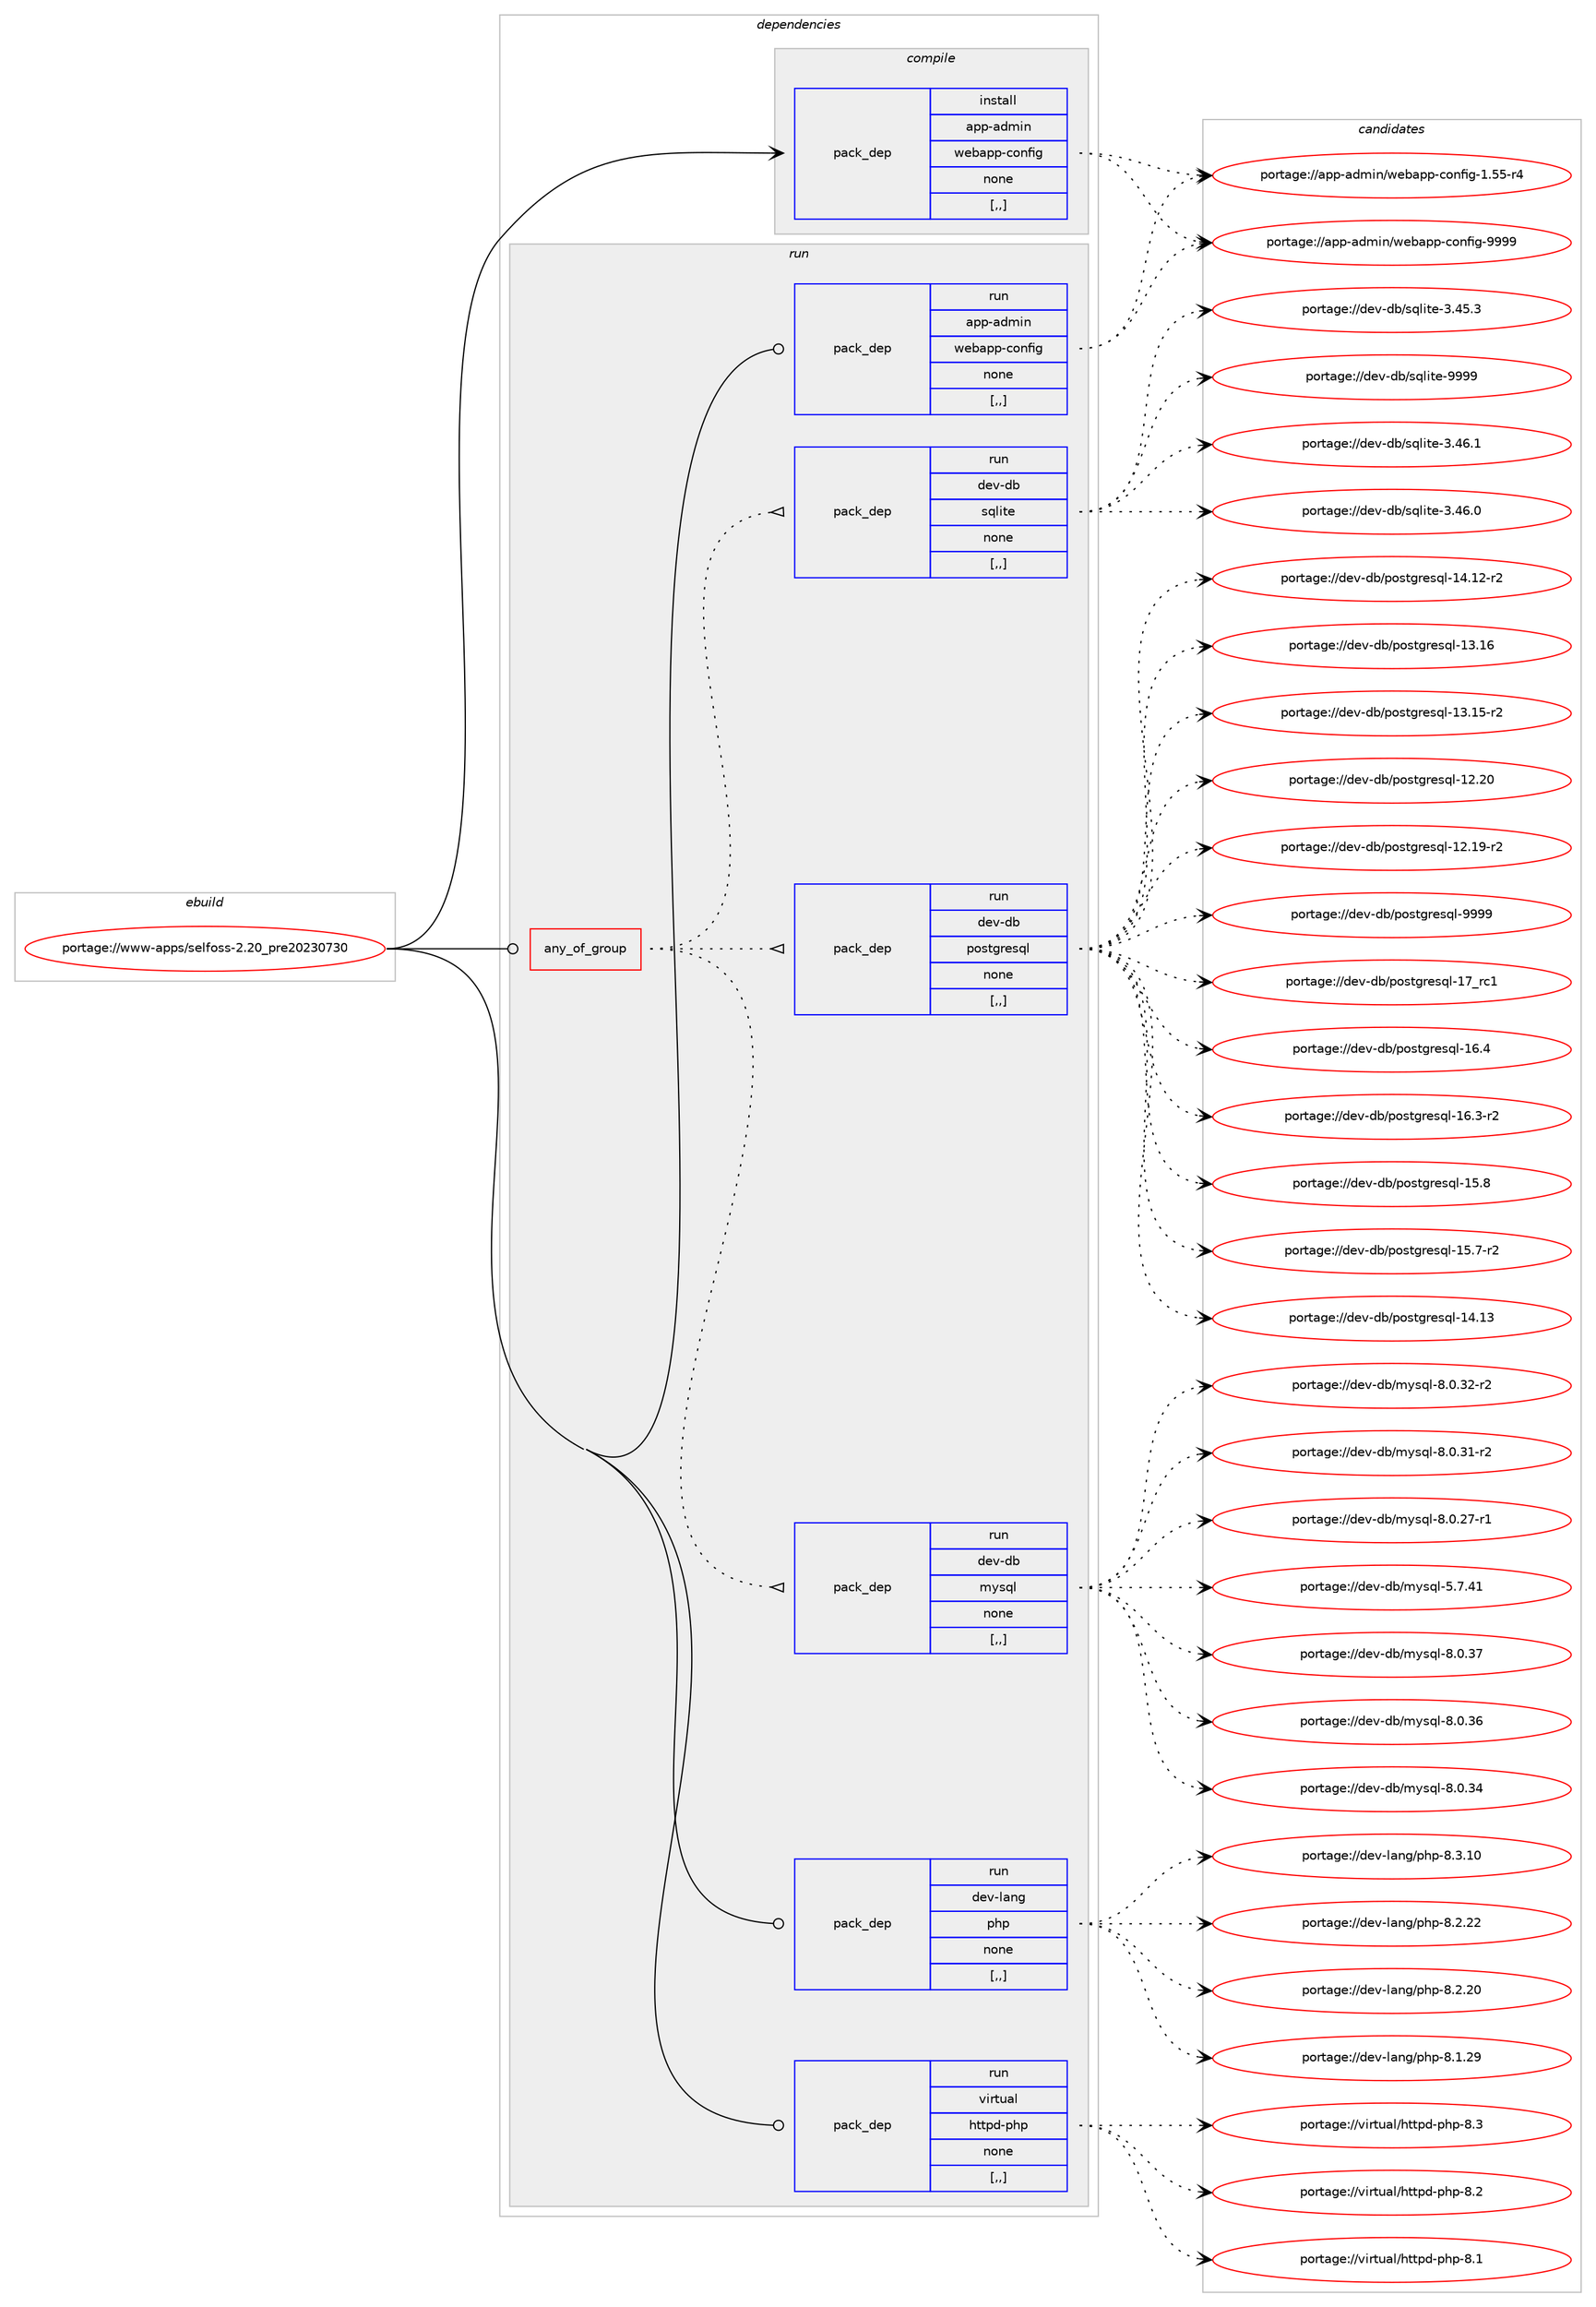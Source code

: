 digraph prolog {

# *************
# Graph options
# *************

newrank=true;
concentrate=true;
compound=true;
graph [rankdir=LR,fontname=Helvetica,fontsize=10,ranksep=1.5];#, ranksep=2.5, nodesep=0.2];
edge  [arrowhead=vee];
node  [fontname=Helvetica,fontsize=10];

# **********
# The ebuild
# **********

subgraph cluster_leftcol {
color=gray;
label=<<i>ebuild</i>>;
id [label="portage://www-apps/selfoss-2.20_pre20230730", color=red, width=4, href="../www-apps/selfoss-2.20_pre20230730.svg"];
}

# ****************
# The dependencies
# ****************

subgraph cluster_midcol {
color=gray;
label=<<i>dependencies</i>>;
subgraph cluster_compile {
fillcolor="#eeeeee";
style=filled;
label=<<i>compile</i>>;
subgraph pack698873 {
dependency959642 [label=<<TABLE BORDER="0" CELLBORDER="1" CELLSPACING="0" CELLPADDING="4" WIDTH="220"><TR><TD ROWSPAN="6" CELLPADDING="30">pack_dep</TD></TR><TR><TD WIDTH="110">install</TD></TR><TR><TD>app-admin</TD></TR><TR><TD>webapp-config</TD></TR><TR><TD>none</TD></TR><TR><TD>[,,]</TD></TR></TABLE>>, shape=none, color=blue];
}
id:e -> dependency959642:w [weight=20,style="solid",arrowhead="vee"];
}
subgraph cluster_compileandrun {
fillcolor="#eeeeee";
style=filled;
label=<<i>compile and run</i>>;
}
subgraph cluster_run {
fillcolor="#eeeeee";
style=filled;
label=<<i>run</i>>;
subgraph any6604 {
dependency959643 [label=<<TABLE BORDER="0" CELLBORDER="1" CELLSPACING="0" CELLPADDING="4"><TR><TD CELLPADDING="10">any_of_group</TD></TR></TABLE>>, shape=none, color=red];subgraph pack698874 {
dependency959644 [label=<<TABLE BORDER="0" CELLBORDER="1" CELLSPACING="0" CELLPADDING="4" WIDTH="220"><TR><TD ROWSPAN="6" CELLPADDING="30">pack_dep</TD></TR><TR><TD WIDTH="110">run</TD></TR><TR><TD>dev-db</TD></TR><TR><TD>mysql</TD></TR><TR><TD>none</TD></TR><TR><TD>[,,]</TD></TR></TABLE>>, shape=none, color=blue];
}
dependency959643:e -> dependency959644:w [weight=20,style="dotted",arrowhead="oinv"];
subgraph pack698875 {
dependency959645 [label=<<TABLE BORDER="0" CELLBORDER="1" CELLSPACING="0" CELLPADDING="4" WIDTH="220"><TR><TD ROWSPAN="6" CELLPADDING="30">pack_dep</TD></TR><TR><TD WIDTH="110">run</TD></TR><TR><TD>dev-db</TD></TR><TR><TD>postgresql</TD></TR><TR><TD>none</TD></TR><TR><TD>[,,]</TD></TR></TABLE>>, shape=none, color=blue];
}
dependency959643:e -> dependency959645:w [weight=20,style="dotted",arrowhead="oinv"];
subgraph pack698876 {
dependency959646 [label=<<TABLE BORDER="0" CELLBORDER="1" CELLSPACING="0" CELLPADDING="4" WIDTH="220"><TR><TD ROWSPAN="6" CELLPADDING="30">pack_dep</TD></TR><TR><TD WIDTH="110">run</TD></TR><TR><TD>dev-db</TD></TR><TR><TD>sqlite</TD></TR><TR><TD>none</TD></TR><TR><TD>[,,]</TD></TR></TABLE>>, shape=none, color=blue];
}
dependency959643:e -> dependency959646:w [weight=20,style="dotted",arrowhead="oinv"];
}
id:e -> dependency959643:w [weight=20,style="solid",arrowhead="odot"];
subgraph pack698877 {
dependency959647 [label=<<TABLE BORDER="0" CELLBORDER="1" CELLSPACING="0" CELLPADDING="4" WIDTH="220"><TR><TD ROWSPAN="6" CELLPADDING="30">pack_dep</TD></TR><TR><TD WIDTH="110">run</TD></TR><TR><TD>app-admin</TD></TR><TR><TD>webapp-config</TD></TR><TR><TD>none</TD></TR><TR><TD>[,,]</TD></TR></TABLE>>, shape=none, color=blue];
}
id:e -> dependency959647:w [weight=20,style="solid",arrowhead="odot"];
subgraph pack698878 {
dependency959648 [label=<<TABLE BORDER="0" CELLBORDER="1" CELLSPACING="0" CELLPADDING="4" WIDTH="220"><TR><TD ROWSPAN="6" CELLPADDING="30">pack_dep</TD></TR><TR><TD WIDTH="110">run</TD></TR><TR><TD>dev-lang</TD></TR><TR><TD>php</TD></TR><TR><TD>none</TD></TR><TR><TD>[,,]</TD></TR></TABLE>>, shape=none, color=blue];
}
id:e -> dependency959648:w [weight=20,style="solid",arrowhead="odot"];
subgraph pack698879 {
dependency959649 [label=<<TABLE BORDER="0" CELLBORDER="1" CELLSPACING="0" CELLPADDING="4" WIDTH="220"><TR><TD ROWSPAN="6" CELLPADDING="30">pack_dep</TD></TR><TR><TD WIDTH="110">run</TD></TR><TR><TD>virtual</TD></TR><TR><TD>httpd-php</TD></TR><TR><TD>none</TD></TR><TR><TD>[,,]</TD></TR></TABLE>>, shape=none, color=blue];
}
id:e -> dependency959649:w [weight=20,style="solid",arrowhead="odot"];
}
}

# **************
# The candidates
# **************

subgraph cluster_choices {
rank=same;
color=gray;
label=<<i>candidates</i>>;

subgraph choice698873 {
color=black;
nodesep=1;
choice97112112459710010910511047119101989711211245991111101021051034557575757 [label="portage://app-admin/webapp-config-9999", color=red, width=4,href="../app-admin/webapp-config-9999.svg"];
choice971121124597100109105110471191019897112112459911111010210510345494653534511452 [label="portage://app-admin/webapp-config-1.55-r4", color=red, width=4,href="../app-admin/webapp-config-1.55-r4.svg"];
dependency959642:e -> choice97112112459710010910511047119101989711211245991111101021051034557575757:w [style=dotted,weight="100"];
dependency959642:e -> choice971121124597100109105110471191019897112112459911111010210510345494653534511452:w [style=dotted,weight="100"];
}
subgraph choice698874 {
color=black;
nodesep=1;
choice10010111845100984710912111511310845564648465155 [label="portage://dev-db/mysql-8.0.37", color=red, width=4,href="../dev-db/mysql-8.0.37.svg"];
choice10010111845100984710912111511310845564648465154 [label="portage://dev-db/mysql-8.0.36", color=red, width=4,href="../dev-db/mysql-8.0.36.svg"];
choice10010111845100984710912111511310845564648465152 [label="portage://dev-db/mysql-8.0.34", color=red, width=4,href="../dev-db/mysql-8.0.34.svg"];
choice100101118451009847109121115113108455646484651504511450 [label="portage://dev-db/mysql-8.0.32-r2", color=red, width=4,href="../dev-db/mysql-8.0.32-r2.svg"];
choice100101118451009847109121115113108455646484651494511450 [label="portage://dev-db/mysql-8.0.31-r2", color=red, width=4,href="../dev-db/mysql-8.0.31-r2.svg"];
choice100101118451009847109121115113108455646484650554511449 [label="portage://dev-db/mysql-8.0.27-r1", color=red, width=4,href="../dev-db/mysql-8.0.27-r1.svg"];
choice10010111845100984710912111511310845534655465249 [label="portage://dev-db/mysql-5.7.41", color=red, width=4,href="../dev-db/mysql-5.7.41.svg"];
dependency959644:e -> choice10010111845100984710912111511310845564648465155:w [style=dotted,weight="100"];
dependency959644:e -> choice10010111845100984710912111511310845564648465154:w [style=dotted,weight="100"];
dependency959644:e -> choice10010111845100984710912111511310845564648465152:w [style=dotted,weight="100"];
dependency959644:e -> choice100101118451009847109121115113108455646484651504511450:w [style=dotted,weight="100"];
dependency959644:e -> choice100101118451009847109121115113108455646484651494511450:w [style=dotted,weight="100"];
dependency959644:e -> choice100101118451009847109121115113108455646484650554511449:w [style=dotted,weight="100"];
dependency959644:e -> choice10010111845100984710912111511310845534655465249:w [style=dotted,weight="100"];
}
subgraph choice698875 {
color=black;
nodesep=1;
choice1001011184510098471121111151161031141011151131084557575757 [label="portage://dev-db/postgresql-9999", color=red, width=4,href="../dev-db/postgresql-9999.svg"];
choice100101118451009847112111115116103114101115113108454955951149949 [label="portage://dev-db/postgresql-17_rc1", color=red, width=4,href="../dev-db/postgresql-17_rc1.svg"];
choice1001011184510098471121111151161031141011151131084549544652 [label="portage://dev-db/postgresql-16.4", color=red, width=4,href="../dev-db/postgresql-16.4.svg"];
choice10010111845100984711211111511610311410111511310845495446514511450 [label="portage://dev-db/postgresql-16.3-r2", color=red, width=4,href="../dev-db/postgresql-16.3-r2.svg"];
choice1001011184510098471121111151161031141011151131084549534656 [label="portage://dev-db/postgresql-15.8", color=red, width=4,href="../dev-db/postgresql-15.8.svg"];
choice10010111845100984711211111511610311410111511310845495346554511450 [label="portage://dev-db/postgresql-15.7-r2", color=red, width=4,href="../dev-db/postgresql-15.7-r2.svg"];
choice100101118451009847112111115116103114101115113108454952464951 [label="portage://dev-db/postgresql-14.13", color=red, width=4,href="../dev-db/postgresql-14.13.svg"];
choice1001011184510098471121111151161031141011151131084549524649504511450 [label="portage://dev-db/postgresql-14.12-r2", color=red, width=4,href="../dev-db/postgresql-14.12-r2.svg"];
choice100101118451009847112111115116103114101115113108454951464954 [label="portage://dev-db/postgresql-13.16", color=red, width=4,href="../dev-db/postgresql-13.16.svg"];
choice1001011184510098471121111151161031141011151131084549514649534511450 [label="portage://dev-db/postgresql-13.15-r2", color=red, width=4,href="../dev-db/postgresql-13.15-r2.svg"];
choice100101118451009847112111115116103114101115113108454950465048 [label="portage://dev-db/postgresql-12.20", color=red, width=4,href="../dev-db/postgresql-12.20.svg"];
choice1001011184510098471121111151161031141011151131084549504649574511450 [label="portage://dev-db/postgresql-12.19-r2", color=red, width=4,href="../dev-db/postgresql-12.19-r2.svg"];
dependency959645:e -> choice1001011184510098471121111151161031141011151131084557575757:w [style=dotted,weight="100"];
dependency959645:e -> choice100101118451009847112111115116103114101115113108454955951149949:w [style=dotted,weight="100"];
dependency959645:e -> choice1001011184510098471121111151161031141011151131084549544652:w [style=dotted,weight="100"];
dependency959645:e -> choice10010111845100984711211111511610311410111511310845495446514511450:w [style=dotted,weight="100"];
dependency959645:e -> choice1001011184510098471121111151161031141011151131084549534656:w [style=dotted,weight="100"];
dependency959645:e -> choice10010111845100984711211111511610311410111511310845495346554511450:w [style=dotted,weight="100"];
dependency959645:e -> choice100101118451009847112111115116103114101115113108454952464951:w [style=dotted,weight="100"];
dependency959645:e -> choice1001011184510098471121111151161031141011151131084549524649504511450:w [style=dotted,weight="100"];
dependency959645:e -> choice100101118451009847112111115116103114101115113108454951464954:w [style=dotted,weight="100"];
dependency959645:e -> choice1001011184510098471121111151161031141011151131084549514649534511450:w [style=dotted,weight="100"];
dependency959645:e -> choice100101118451009847112111115116103114101115113108454950465048:w [style=dotted,weight="100"];
dependency959645:e -> choice1001011184510098471121111151161031141011151131084549504649574511450:w [style=dotted,weight="100"];
}
subgraph choice698876 {
color=black;
nodesep=1;
choice1001011184510098471151131081051161014557575757 [label="portage://dev-db/sqlite-9999", color=red, width=4,href="../dev-db/sqlite-9999.svg"];
choice10010111845100984711511310810511610145514652544649 [label="portage://dev-db/sqlite-3.46.1", color=red, width=4,href="../dev-db/sqlite-3.46.1.svg"];
choice10010111845100984711511310810511610145514652544648 [label="portage://dev-db/sqlite-3.46.0", color=red, width=4,href="../dev-db/sqlite-3.46.0.svg"];
choice10010111845100984711511310810511610145514652534651 [label="portage://dev-db/sqlite-3.45.3", color=red, width=4,href="../dev-db/sqlite-3.45.3.svg"];
dependency959646:e -> choice1001011184510098471151131081051161014557575757:w [style=dotted,weight="100"];
dependency959646:e -> choice10010111845100984711511310810511610145514652544649:w [style=dotted,weight="100"];
dependency959646:e -> choice10010111845100984711511310810511610145514652544648:w [style=dotted,weight="100"];
dependency959646:e -> choice10010111845100984711511310810511610145514652534651:w [style=dotted,weight="100"];
}
subgraph choice698877 {
color=black;
nodesep=1;
choice97112112459710010910511047119101989711211245991111101021051034557575757 [label="portage://app-admin/webapp-config-9999", color=red, width=4,href="../app-admin/webapp-config-9999.svg"];
choice971121124597100109105110471191019897112112459911111010210510345494653534511452 [label="portage://app-admin/webapp-config-1.55-r4", color=red, width=4,href="../app-admin/webapp-config-1.55-r4.svg"];
dependency959647:e -> choice97112112459710010910511047119101989711211245991111101021051034557575757:w [style=dotted,weight="100"];
dependency959647:e -> choice971121124597100109105110471191019897112112459911111010210510345494653534511452:w [style=dotted,weight="100"];
}
subgraph choice698878 {
color=black;
nodesep=1;
choice10010111845108971101034711210411245564651464948 [label="portage://dev-lang/php-8.3.10", color=red, width=4,href="../dev-lang/php-8.3.10.svg"];
choice10010111845108971101034711210411245564650465050 [label="portage://dev-lang/php-8.2.22", color=red, width=4,href="../dev-lang/php-8.2.22.svg"];
choice10010111845108971101034711210411245564650465048 [label="portage://dev-lang/php-8.2.20", color=red, width=4,href="../dev-lang/php-8.2.20.svg"];
choice10010111845108971101034711210411245564649465057 [label="portage://dev-lang/php-8.1.29", color=red, width=4,href="../dev-lang/php-8.1.29.svg"];
dependency959648:e -> choice10010111845108971101034711210411245564651464948:w [style=dotted,weight="100"];
dependency959648:e -> choice10010111845108971101034711210411245564650465050:w [style=dotted,weight="100"];
dependency959648:e -> choice10010111845108971101034711210411245564650465048:w [style=dotted,weight="100"];
dependency959648:e -> choice10010111845108971101034711210411245564649465057:w [style=dotted,weight="100"];
}
subgraph choice698879 {
color=black;
nodesep=1;
choice11810511411611797108471041161161121004511210411245564651 [label="portage://virtual/httpd-php-8.3", color=red, width=4,href="../virtual/httpd-php-8.3.svg"];
choice11810511411611797108471041161161121004511210411245564650 [label="portage://virtual/httpd-php-8.2", color=red, width=4,href="../virtual/httpd-php-8.2.svg"];
choice11810511411611797108471041161161121004511210411245564649 [label="portage://virtual/httpd-php-8.1", color=red, width=4,href="../virtual/httpd-php-8.1.svg"];
dependency959649:e -> choice11810511411611797108471041161161121004511210411245564651:w [style=dotted,weight="100"];
dependency959649:e -> choice11810511411611797108471041161161121004511210411245564650:w [style=dotted,weight="100"];
dependency959649:e -> choice11810511411611797108471041161161121004511210411245564649:w [style=dotted,weight="100"];
}
}

}

